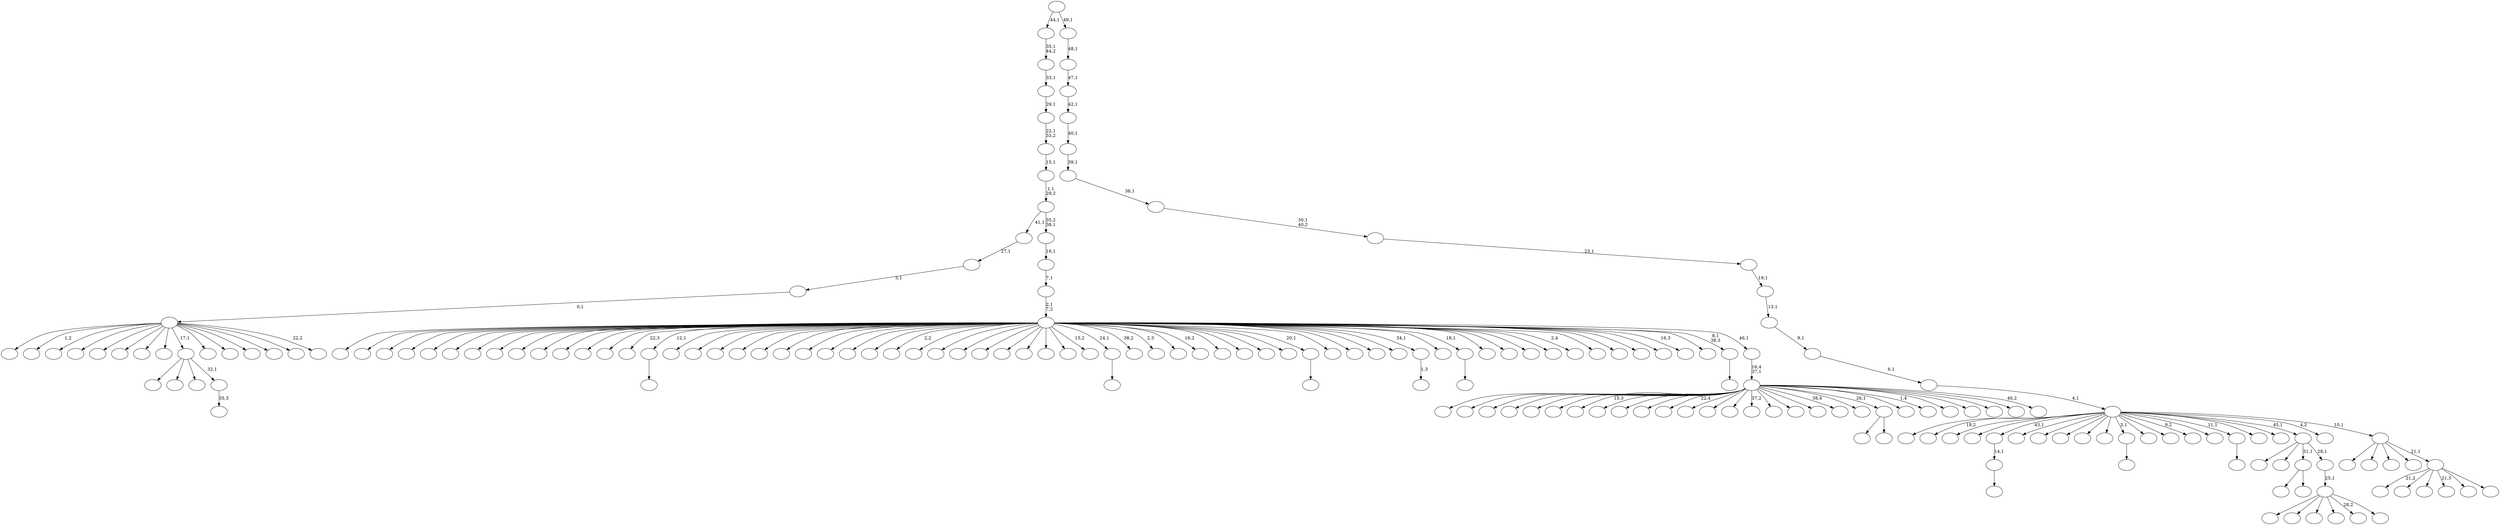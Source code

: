 digraph T {
	200 [label=""]
	199 [label=""]
	198 [label=""]
	197 [label=""]
	196 [label=""]
	195 [label=""]
	194 [label=""]
	193 [label=""]
	192 [label=""]
	191 [label=""]
	190 [label=""]
	189 [label=""]
	188 [label=""]
	187 [label=""]
	186 [label=""]
	185 [label=""]
	184 [label=""]
	183 [label=""]
	182 [label=""]
	181 [label=""]
	180 [label=""]
	179 [label=""]
	178 [label=""]
	177 [label=""]
	176 [label=""]
	175 [label=""]
	174 [label=""]
	173 [label=""]
	172 [label=""]
	171 [label=""]
	170 [label=""]
	169 [label=""]
	168 [label=""]
	167 [label=""]
	166 [label=""]
	165 [label=""]
	164 [label=""]
	163 [label=""]
	162 [label=""]
	161 [label=""]
	160 [label=""]
	159 [label=""]
	158 [label=""]
	157 [label=""]
	156 [label=""]
	155 [label=""]
	154 [label=""]
	153 [label=""]
	152 [label=""]
	151 [label=""]
	150 [label=""]
	149 [label=""]
	148 [label=""]
	147 [label=""]
	146 [label=""]
	145 [label=""]
	144 [label=""]
	143 [label=""]
	142 [label=""]
	141 [label=""]
	140 [label=""]
	139 [label=""]
	138 [label=""]
	137 [label=""]
	136 [label=""]
	135 [label=""]
	134 [label=""]
	133 [label=""]
	132 [label=""]
	131 [label=""]
	130 [label=""]
	129 [label=""]
	128 [label=""]
	127 [label=""]
	126 [label=""]
	125 [label=""]
	124 [label=""]
	123 [label=""]
	122 [label=""]
	121 [label=""]
	120 [label=""]
	119 [label=""]
	118 [label=""]
	117 [label=""]
	116 [label=""]
	115 [label=""]
	114 [label=""]
	113 [label=""]
	112 [label=""]
	111 [label=""]
	110 [label=""]
	109 [label=""]
	108 [label=""]
	107 [label=""]
	106 [label=""]
	105 [label=""]
	104 [label=""]
	103 [label=""]
	102 [label=""]
	101 [label=""]
	100 [label=""]
	99 [label=""]
	98 [label=""]
	97 [label=""]
	96 [label=""]
	95 [label=""]
	94 [label=""]
	93 [label=""]
	92 [label=""]
	91 [label=""]
	90 [label=""]
	89 [label=""]
	88 [label=""]
	87 [label=""]
	86 [label=""]
	85 [label=""]
	84 [label=""]
	83 [label=""]
	82 [label=""]
	81 [label=""]
	80 [label=""]
	79 [label=""]
	78 [label=""]
	77 [label=""]
	76 [label=""]
	75 [label=""]
	74 [label=""]
	73 [label=""]
	72 [label=""]
	71 [label=""]
	70 [label=""]
	69 [label=""]
	68 [label=""]
	67 [label=""]
	66 [label=""]
	65 [label=""]
	64 [label=""]
	63 [label=""]
	62 [label=""]
	61 [label=""]
	60 [label=""]
	59 [label=""]
	58 [label=""]
	57 [label=""]
	56 [label=""]
	55 [label=""]
	54 [label=""]
	53 [label=""]
	52 [label=""]
	51 [label=""]
	50 [label=""]
	49 [label=""]
	48 [label=""]
	47 [label=""]
	46 [label=""]
	45 [label=""]
	44 [label=""]
	43 [label=""]
	42 [label=""]
	41 [label=""]
	40 [label=""]
	39 [label=""]
	38 [label=""]
	37 [label=""]
	36 [label=""]
	35 [label=""]
	34 [label=""]
	33 [label=""]
	32 [label=""]
	31 [label=""]
	30 [label=""]
	29 [label=""]
	28 [label=""]
	27 [label=""]
	26 [label=""]
	25 [label=""]
	24 [label=""]
	23 [label=""]
	22 [label=""]
	21 [label=""]
	20 [label=""]
	19 [label=""]
	18 [label=""]
	17 [label=""]
	16 [label=""]
	15 [label=""]
	14 [label=""]
	13 [label=""]
	12 [label=""]
	11 [label=""]
	10 [label=""]
	9 [label=""]
	8 [label=""]
	7 [label=""]
	6 [label=""]
	5 [label=""]
	4 [label=""]
	3 [label=""]
	2 [label=""]
	1 [label=""]
	0 [label=""]
	186 -> 187 [label=""]
	185 -> 186 [label="14,1"]
	161 -> 162 [label=""]
	134 -> 135 [label=""]
	112 -> 195 [label=""]
	112 -> 113 [label=""]
	109 -> 110 [label=""]
	106 -> 107 [label="35,3"]
	105 -> 165 [label=""]
	105 -> 152 [label=""]
	105 -> 145 [label=""]
	105 -> 106 [label="32,1"]
	85 -> 86 [label=""]
	81 -> 82 [label=""]
	72 -> 153 [label=""]
	72 -> 73 [label=""]
	69 -> 70 [label="1,3"]
	66 -> 67 [label=""]
	49 -> 139 [label=""]
	49 -> 127 [label=""]
	49 -> 121 [label=""]
	49 -> 79 [label=""]
	49 -> 71 [label="28,2"]
	49 -> 50 [label=""]
	48 -> 49 [label="25,1"]
	47 -> 190 [label=""]
	47 -> 122 [label=""]
	47 -> 112 [label="31,1"]
	47 -> 48 [label="28,1"]
	38 -> 198 [label=""]
	38 -> 197 [label="1,2"]
	38 -> 180 [label=""]
	38 -> 177 [label=""]
	38 -> 143 [label=""]
	38 -> 137 [label=""]
	38 -> 129 [label=""]
	38 -> 124 [label=""]
	38 -> 105 [label="17,1"]
	38 -> 102 [label=""]
	38 -> 94 [label=""]
	38 -> 65 [label=""]
	38 -> 59 [label=""]
	38 -> 51 [label=""]
	38 -> 39 [label="22,2"]
	37 -> 38 [label="0,1"]
	36 -> 37 [label="5,1"]
	35 -> 36 [label="27,1"]
	32 -> 33 [label=""]
	30 -> 191 [label=""]
	30 -> 182 [label=""]
	30 -> 179 [label=""]
	30 -> 178 [label=""]
	30 -> 171 [label=""]
	30 -> 167 [label=""]
	30 -> 160 [label="15,3"]
	30 -> 150 [label=""]
	30 -> 148 [label=""]
	30 -> 138 [label=""]
	30 -> 128 [label="22,4"]
	30 -> 125 [label=""]
	30 -> 123 [label=""]
	30 -> 120 [label=""]
	30 -> 111 [label="37,2"]
	30 -> 104 [label=""]
	30 -> 93 [label=""]
	30 -> 92 [label=""]
	30 -> 83 [label="38,4"]
	30 -> 80 [label=""]
	30 -> 72 [label="26,1"]
	30 -> 64 [label=""]
	30 -> 62 [label="1,4"]
	30 -> 60 [label=""]
	30 -> 52 [label=""]
	30 -> 44 [label=""]
	30 -> 42 [label=""]
	30 -> 31 [label="46,2"]
	29 -> 30 [label="16,4\n37,1"]
	28 -> 200 [label=""]
	28 -> 194 [label=""]
	28 -> 183 [label=""]
	28 -> 181 [label=""]
	28 -> 176 [label=""]
	28 -> 175 [label=""]
	28 -> 173 [label=""]
	28 -> 172 [label=""]
	28 -> 170 [label=""]
	28 -> 169 [label=""]
	28 -> 168 [label=""]
	28 -> 166 [label=""]
	28 -> 164 [label=""]
	28 -> 163 [label="22,3"]
	28 -> 161 [label="12,1"]
	28 -> 159 [label=""]
	28 -> 158 [label=""]
	28 -> 157 [label=""]
	28 -> 154 [label=""]
	28 -> 151 [label=""]
	28 -> 149 [label=""]
	28 -> 146 [label=""]
	28 -> 144 [label=""]
	28 -> 142 [label=""]
	28 -> 141 [label=""]
	28 -> 133 [label="2,2"]
	28 -> 132 [label=""]
	28 -> 131 [label=""]
	28 -> 130 [label=""]
	28 -> 126 [label=""]
	28 -> 119 [label=""]
	28 -> 118 [label=""]
	28 -> 117 [label=""]
	28 -> 116 [label=""]
	28 -> 114 [label="15,2"]
	28 -> 109 [label="24,1"]
	28 -> 108 [label="38,2"]
	28 -> 103 [label="2,3"]
	28 -> 100 [label=""]
	28 -> 99 [label="16,2"]
	28 -> 97 [label=""]
	28 -> 95 [label=""]
	28 -> 91 [label=""]
	28 -> 89 [label=""]
	28 -> 85 [label="20,1"]
	28 -> 84 [label=""]
	28 -> 77 [label=""]
	28 -> 76 [label=""]
	28 -> 75 [label=""]
	28 -> 69 [label="34,1"]
	28 -> 68 [label=""]
	28 -> 66 [label="18,1"]
	28 -> 63 [label=""]
	28 -> 61 [label=""]
	28 -> 58 [label=""]
	28 -> 57 [label=""]
	28 -> 54 [label="2,4"]
	28 -> 53 [label=""]
	28 -> 46 [label=""]
	28 -> 45 [label=""]
	28 -> 41 [label=""]
	28 -> 40 [label="16,3"]
	28 -> 34 [label=""]
	28 -> 32 [label="8,1\n38,3"]
	28 -> 29 [label="46,1"]
	27 -> 28 [label="2,1\n7,2"]
	26 -> 27 [label="7,1"]
	25 -> 26 [label="16,1"]
	24 -> 35 [label="41,1"]
	24 -> 25 [label="35,2\n38,1"]
	23 -> 24 [label="1,1\n29,2"]
	22 -> 23 [label="15,1"]
	21 -> 22 [label="22,1\n33,2"]
	20 -> 21 [label="29,1"]
	19 -> 20 [label="33,1"]
	18 -> 19 [label="35,1\n44,2"]
	16 -> 188 [label="21,2"]
	16 -> 101 [label=""]
	16 -> 98 [label=""]
	16 -> 87 [label="21,3"]
	16 -> 55 [label=""]
	16 -> 17 [label=""]
	15 -> 192 [label=""]
	15 -> 155 [label=""]
	15 -> 140 [label=""]
	15 -> 56 [label=""]
	15 -> 16 [label="21,1"]
	14 -> 199 [label=""]
	14 -> 196 [label="19,2"]
	14 -> 193 [label=""]
	14 -> 189 [label=""]
	14 -> 185 [label="43,1"]
	14 -> 184 [label=""]
	14 -> 174 [label=""]
	14 -> 156 [label=""]
	14 -> 147 [label=""]
	14 -> 136 [label=""]
	14 -> 134 [label="3,1"]
	14 -> 115 [label=""]
	14 -> 96 [label=""]
	14 -> 90 [label="9,2"]
	14 -> 88 [label=""]
	14 -> 81 [label="11,1"]
	14 -> 78 [label=""]
	14 -> 74 [label=""]
	14 -> 47 [label="45,1"]
	14 -> 43 [label="4,2"]
	14 -> 15 [label="10,1"]
	13 -> 14 [label="4,1"]
	12 -> 13 [label="6,1"]
	11 -> 12 [label="9,1"]
	10 -> 11 [label="13,1"]
	9 -> 10 [label="19,1"]
	8 -> 9 [label="23,1"]
	7 -> 8 [label="30,1\n40,2"]
	6 -> 7 [label="36,1"]
	5 -> 6 [label="39,1"]
	4 -> 5 [label="40,1"]
	3 -> 4 [label="42,1"]
	2 -> 3 [label="47,1"]
	1 -> 2 [label="48,1"]
	0 -> 18 [label="44,1"]
	0 -> 1 [label="49,1"]
}
